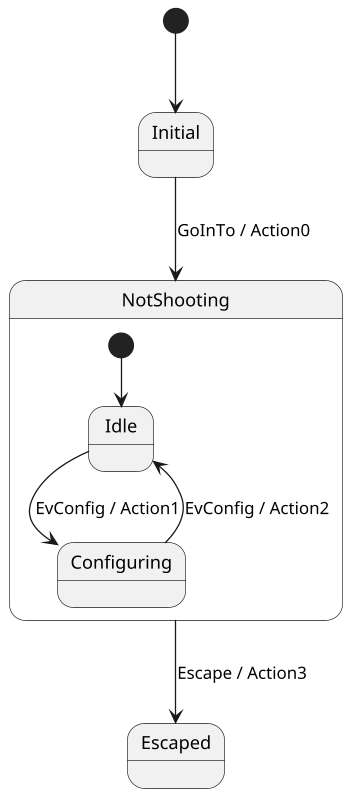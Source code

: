 @startuml
scale 350 width
[*] --> Initial

Initial --> NotShooting : GoInTo / Action0

state NotShooting {
  [*] --> Idle
  Idle --> Configuring : EvConfig / Action1
  Configuring --> Idle : EvConfig / Action2
}

NotShooting --> Escaped : Escape / Action3

@enduml
